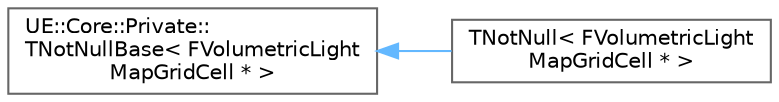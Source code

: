 digraph "Graphical Class Hierarchy"
{
 // INTERACTIVE_SVG=YES
 // LATEX_PDF_SIZE
  bgcolor="transparent";
  edge [fontname=Helvetica,fontsize=10,labelfontname=Helvetica,labelfontsize=10];
  node [fontname=Helvetica,fontsize=10,shape=box,height=0.2,width=0.4];
  rankdir="LR";
  Node0 [id="Node000000",label="UE::Core::Private::\lTNotNullBase\< FVolumetricLight\lMapGridCell * \>",height=0.2,width=0.4,color="grey40", fillcolor="white", style="filled",URL="$dd/d75/structUE_1_1Core_1_1Private_1_1TNotNullBase.html",tooltip=" "];
  Node0 -> Node1 [id="edge9058_Node000000_Node000001",dir="back",color="steelblue1",style="solid",tooltip=" "];
  Node1 [id="Node000001",label="TNotNull\< FVolumetricLight\lMapGridCell * \>",height=0.2,width=0.4,color="grey40", fillcolor="white", style="filled",URL="$d2/d4b/structTNotNull.html",tooltip=" "];
}
